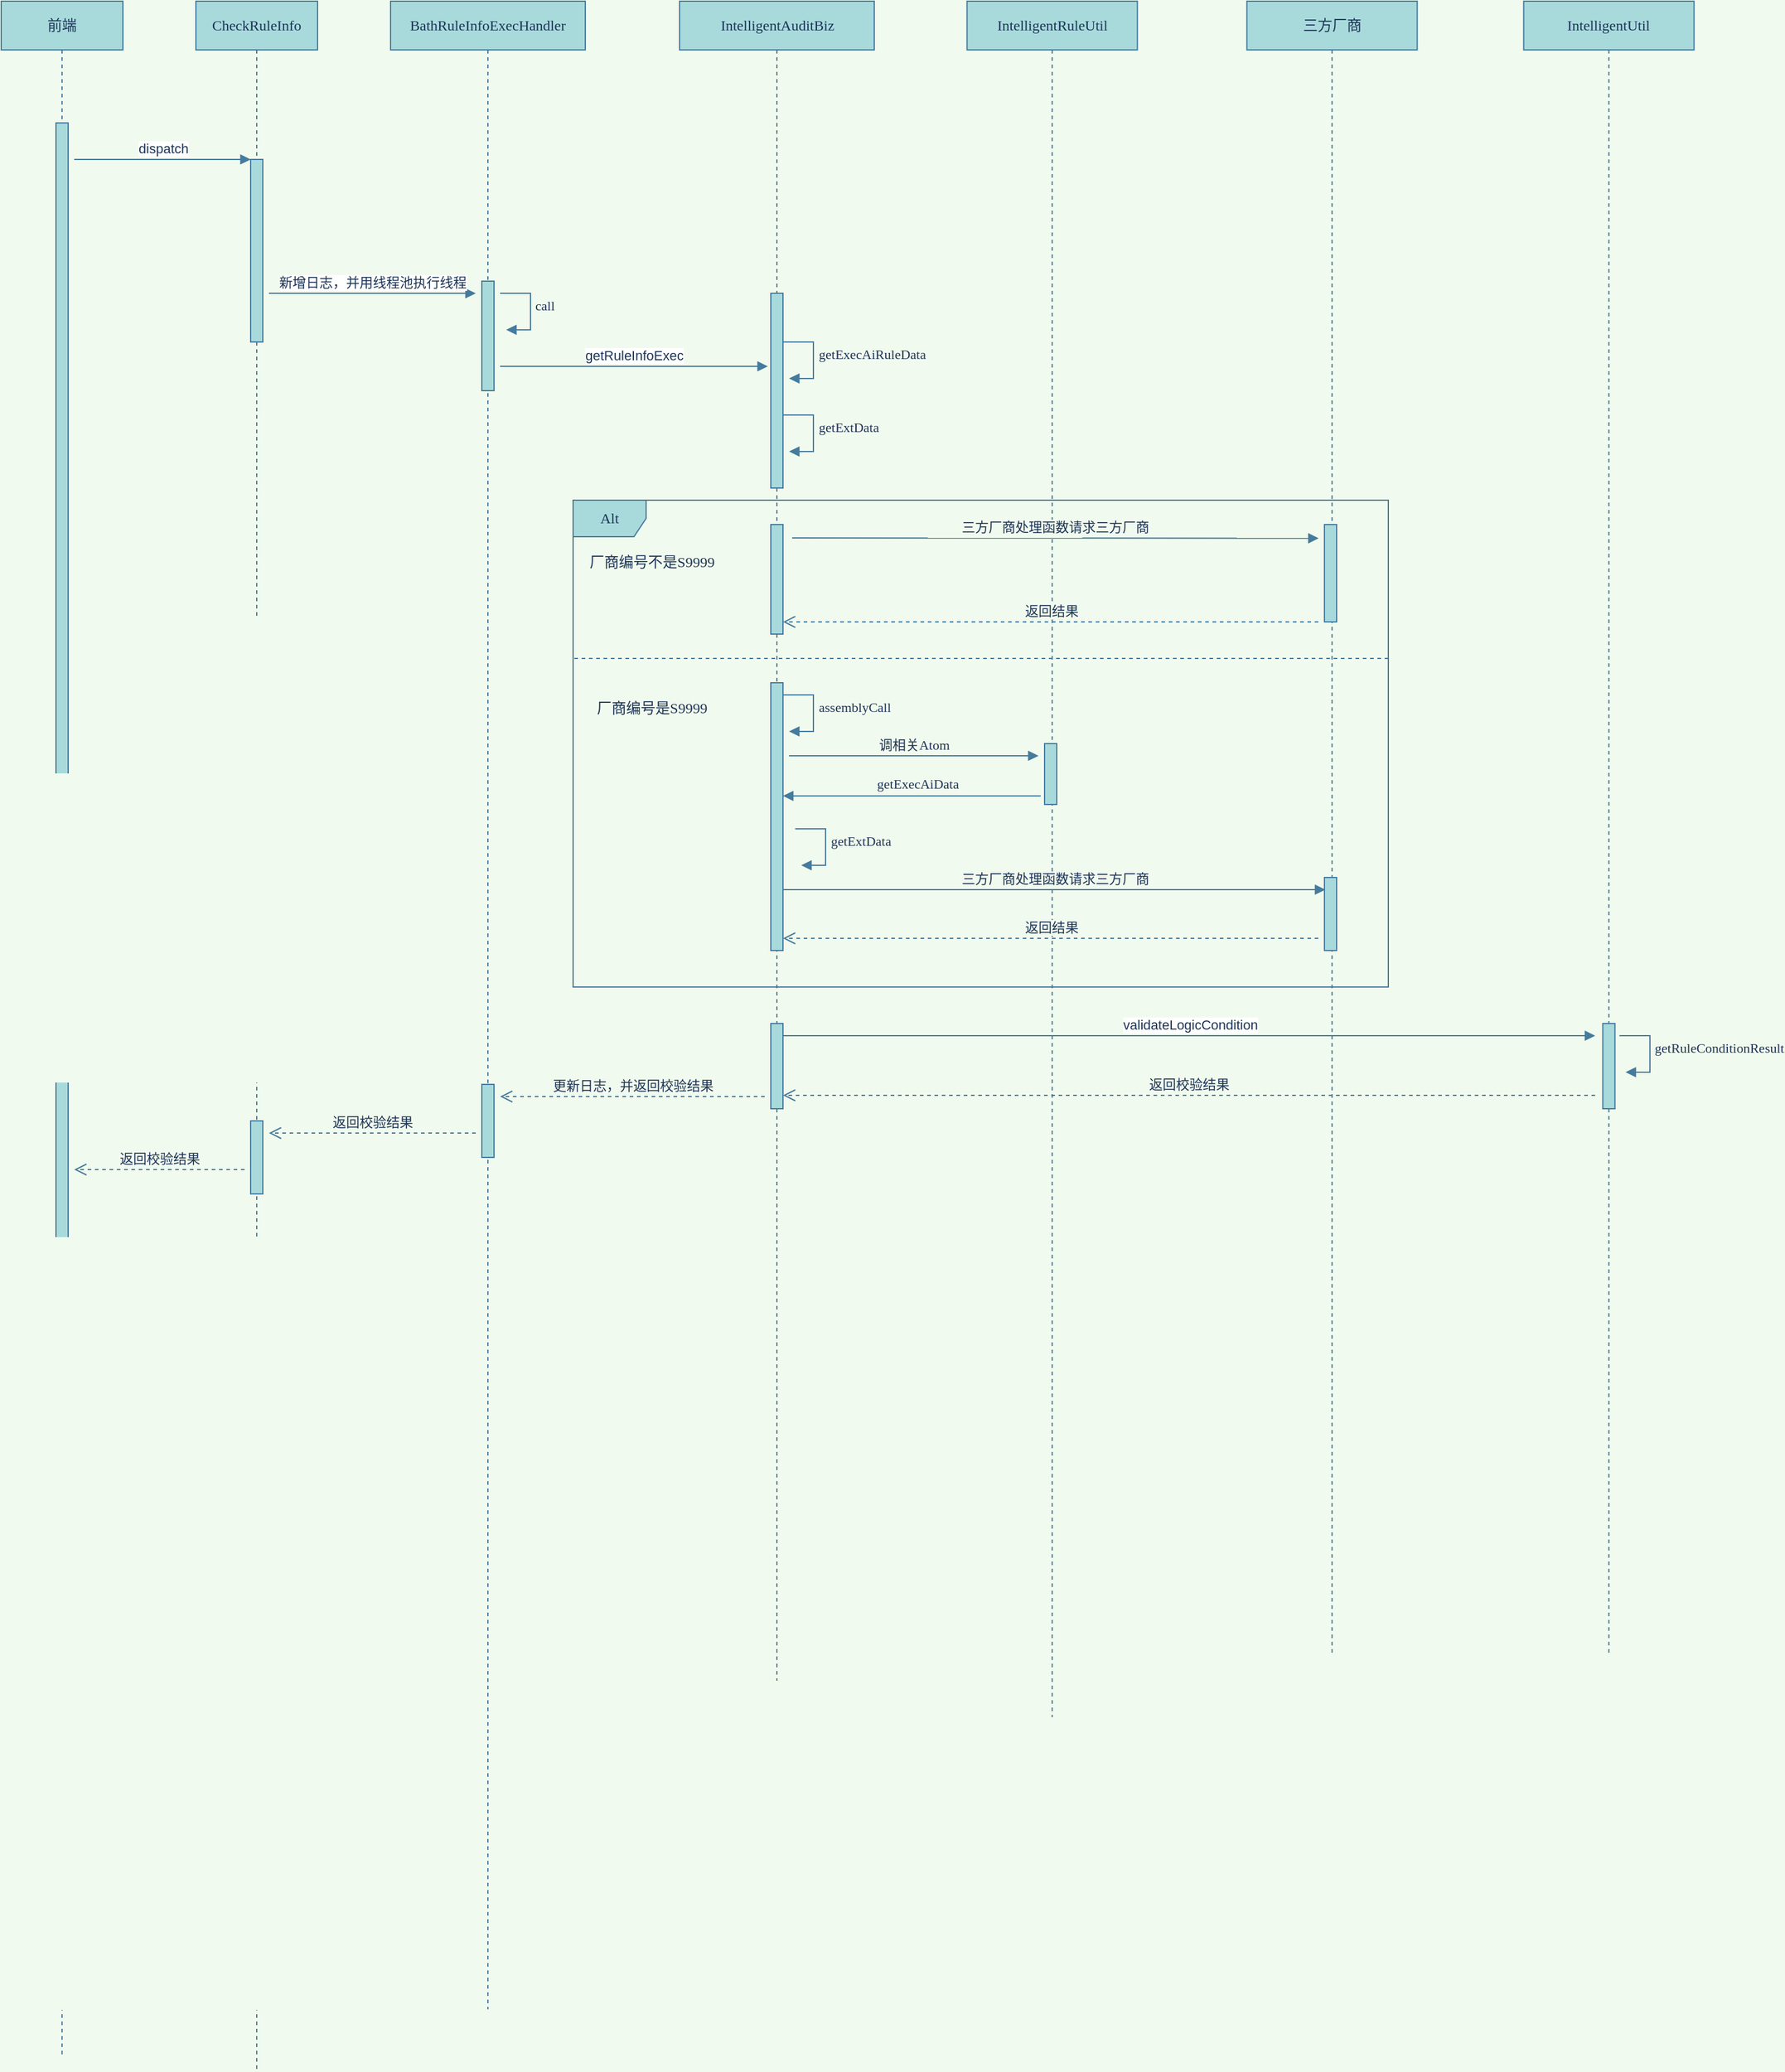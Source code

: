 <mxfile version="14.1.1" type="github">
  <diagram id="t4xkqEcTOITqZWV_rccT" name="第 1 页">
    <mxGraphModel dx="1052" dy="554" grid="1" gridSize="10" guides="1" tooltips="1" connect="1" arrows="1" fold="1" page="1" pageScale="1" pageWidth="850" pageHeight="1100" background="#F1FAEE" math="0" shadow="0">
      <root>
        <mxCell id="0" />
        <mxCell id="1" parent="0" />
        <mxCell id="bRRYWImQzeHe5KaCK1TS-38" value="IntelligentRuleUtil" style="shape=umlLifeline;perimeter=lifelinePerimeter;whiteSpace=wrap;html=1;container=1;collapsible=0;recursiveResize=0;outlineConnect=0;strokeColor=#457B9D;fillColor=#A8DADC;fontFamily=Comic Sans MS;fontColor=#1D3557;" vertex="1" parent="1">
          <mxGeometry x="873.75" y="80" width="140" height="1410" as="geometry" />
        </mxCell>
        <mxCell id="bRRYWImQzeHe5KaCK1TS-39" value="IntelligentUtil" style="shape=umlLifeline;perimeter=lifelinePerimeter;whiteSpace=wrap;html=1;container=1;collapsible=0;recursiveResize=0;outlineConnect=0;strokeColor=#457B9D;fillColor=#A8DADC;fontFamily=Comic Sans MS;fontColor=#1D3557;" vertex="1" parent="1">
          <mxGeometry x="1331.25" y="80" width="140" height="1360" as="geometry" />
        </mxCell>
        <mxCell id="bRRYWImQzeHe5KaCK1TS-40" value="" style="html=1;points=[];perimeter=orthogonalPerimeter;rounded=0;sketch=0;strokeColor=#457B9D;fillColor=#A8DADC;fontColor=#1D3557;" vertex="1" parent="bRRYWImQzeHe5KaCK1TS-39">
          <mxGeometry x="65" y="840" width="10" height="70" as="geometry" />
        </mxCell>
        <mxCell id="bRRYWImQzeHe5KaCK1TS-37" value="三方厂商" style="shape=umlLifeline;perimeter=lifelinePerimeter;whiteSpace=wrap;html=1;container=1;collapsible=0;recursiveResize=0;outlineConnect=0;strokeColor=#457B9D;fillColor=#A8DADC;fontFamily=Comic Sans MS;fontColor=#1D3557;" vertex="1" parent="1">
          <mxGeometry x="1103.75" y="80" width="140" height="1360" as="geometry" />
        </mxCell>
        <mxCell id="bRRYWImQzeHe5KaCK1TS-1" value="前端" style="shape=umlLifeline;perimeter=lifelinePerimeter;whiteSpace=wrap;html=1;container=1;collapsible=0;recursiveResize=0;outlineConnect=0;rounded=0;strokeColor=#457B9D;fillColor=#A8DADC;fontColor=#1D3557;fontFamily=Comic Sans MS;" vertex="1" parent="1">
          <mxGeometry x="80" y="80" width="100" height="1690" as="geometry" />
        </mxCell>
        <mxCell id="bRRYWImQzeHe5KaCK1TS-2" value="CheckRuleInfo" style="shape=umlLifeline;perimeter=lifelinePerimeter;whiteSpace=wrap;html=1;container=1;collapsible=0;recursiveResize=0;outlineConnect=0;rounded=0;strokeColor=#457B9D;fillColor=#A8DADC;fontColor=#1D3557;fontFamily=Comic Sans MS;" vertex="1" parent="1">
          <mxGeometry x="240" y="80" width="100" height="1700" as="geometry" />
        </mxCell>
        <mxCell id="bRRYWImQzeHe5KaCK1TS-4" value="" style="html=1;points=[];perimeter=orthogonalPerimeter;rounded=0;sketch=0;strokeColor=#457B9D;fillColor=#A8DADC;fontColor=#1D3557;" vertex="1" parent="bRRYWImQzeHe5KaCK1TS-2">
          <mxGeometry x="45" y="130" width="10" height="150" as="geometry" />
        </mxCell>
        <mxCell id="bRRYWImQzeHe5KaCK1TS-49" value="" style="html=1;points=[];perimeter=orthogonalPerimeter;rounded=0;sketch=0;strokeColor=#457B9D;fillColor=#A8DADC;fontColor=#1D3557;" vertex="1" parent="bRRYWImQzeHe5KaCK1TS-2">
          <mxGeometry x="45" y="920" width="10" height="60" as="geometry" />
        </mxCell>
        <mxCell id="bRRYWImQzeHe5KaCK1TS-5" value="dispatch" style="html=1;verticalAlign=bottom;endArrow=block;entryX=0;entryY=0;strokeColor=#457B9D;fillColor=#A8DADC;fontColor=#1D3557;" edge="1" target="bRRYWImQzeHe5KaCK1TS-4" parent="1">
          <mxGeometry relative="1" as="geometry">
            <mxPoint x="140" y="210" as="sourcePoint" />
          </mxGeometry>
        </mxCell>
        <mxCell id="bRRYWImQzeHe5KaCK1TS-3" value="" style="html=1;points=[];perimeter=orthogonalPerimeter;rounded=0;strokeColor=#457B9D;fillColor=#A8DADC;fontFamily=Comic Sans MS;fontColor=#1D3557;" vertex="1" parent="1">
          <mxGeometry x="125" y="180" width="10" height="940" as="geometry" />
        </mxCell>
        <mxCell id="bRRYWImQzeHe5KaCK1TS-8" value="BathRuleInfoExecHandler" style="shape=umlLifeline;perimeter=lifelinePerimeter;whiteSpace=wrap;html=1;container=1;collapsible=0;recursiveResize=0;outlineConnect=0;rounded=0;strokeColor=#457B9D;fillColor=#A8DADC;fontColor=#1D3557;fontFamily=Comic Sans MS;" vertex="1" parent="1">
          <mxGeometry x="400" y="80" width="160" height="1650" as="geometry" />
        </mxCell>
        <mxCell id="bRRYWImQzeHe5KaCK1TS-9" value="" style="html=1;points=[];perimeter=orthogonalPerimeter;rounded=0;sketch=0;strokeColor=#457B9D;fillColor=#A8DADC;fontColor=#1D3557;" vertex="1" parent="bRRYWImQzeHe5KaCK1TS-8">
          <mxGeometry x="75" y="230" width="10" height="90" as="geometry" />
        </mxCell>
        <mxCell id="bRRYWImQzeHe5KaCK1TS-47" value="" style="html=1;points=[];perimeter=orthogonalPerimeter;rounded=0;sketch=0;strokeColor=#457B9D;fillColor=#A8DADC;fontColor=#1D3557;" vertex="1" parent="bRRYWImQzeHe5KaCK1TS-8">
          <mxGeometry x="75" y="890" width="10" height="60" as="geometry" />
        </mxCell>
        <mxCell id="bRRYWImQzeHe5KaCK1TS-48" value="更新日志，并返回校验结果" style="html=1;verticalAlign=bottom;endArrow=open;dashed=1;endSize=8;strokeColor=#457B9D;fillColor=#A8DADC;fontColor=#1D3557;labelBackgroundColor=#F1FAEE;" edge="1" parent="bRRYWImQzeHe5KaCK1TS-8">
          <mxGeometry relative="1" as="geometry">
            <mxPoint x="307.5" y="900.0" as="sourcePoint" />
            <mxPoint x="90" y="900" as="targetPoint" />
          </mxGeometry>
        </mxCell>
        <mxCell id="bRRYWImQzeHe5KaCK1TS-10" value="IntelligentAuditBiz" style="shape=umlLifeline;perimeter=lifelinePerimeter;whiteSpace=wrap;html=1;container=1;collapsible=0;recursiveResize=0;outlineConnect=0;rounded=0;strokeColor=#457B9D;fillColor=#A8DADC;fontColor=#1D3557;fontFamily=Comic Sans MS;" vertex="1" parent="1">
          <mxGeometry x="637.5" y="80" width="160" height="1380" as="geometry" />
        </mxCell>
        <mxCell id="bRRYWImQzeHe5KaCK1TS-46" value="" style="html=1;points=[];perimeter=orthogonalPerimeter;rounded=0;sketch=0;strokeColor=#457B9D;fillColor=#A8DADC;fontColor=#1D3557;" vertex="1" parent="bRRYWImQzeHe5KaCK1TS-10">
          <mxGeometry x="75" y="840" width="10" height="70" as="geometry" />
        </mxCell>
        <mxCell id="bRRYWImQzeHe5KaCK1TS-12" value="Alt" style="shape=umlFrame;whiteSpace=wrap;rounded=0;sketch=0;strokeColor=#457B9D;fillColor=#A8DADC;fontFamily=Comic Sans MS;fontColor=#1D3557;fontStyle=0;html=1;" vertex="1" parent="1">
          <mxGeometry x="550" y="490" width="670" height="400" as="geometry" />
        </mxCell>
        <mxCell id="bRRYWImQzeHe5KaCK1TS-13" value="" style="html=1;points=[];perimeter=orthogonalPerimeter;rounded=0;sketch=0;strokeColor=#457B9D;fillColor=#A8DADC;fontColor=#1D3557;" vertex="1" parent="1">
          <mxGeometry x="712.5" y="320" width="10" height="160" as="geometry" />
        </mxCell>
        <mxCell id="bRRYWImQzeHe5KaCK1TS-14" value="返回校验结果" style="html=1;verticalAlign=bottom;endArrow=open;dashed=1;endSize=8;strokeColor=#457B9D;fillColor=#A8DADC;fontColor=#1D3557;labelBackgroundColor=#F1FAEE;" edge="1" parent="1">
          <mxGeometry relative="1" as="geometry">
            <mxPoint x="1390.0" y="979.0" as="sourcePoint" />
            <mxPoint x="722.5" y="979.0" as="targetPoint" />
          </mxGeometry>
        </mxCell>
        <mxCell id="bRRYWImQzeHe5KaCK1TS-15" value="三方厂商处理函数请求三方厂商" style="html=1;verticalAlign=bottom;endArrow=block;strokeColor=#457B9D;fillColor=#A8DADC;fontColor=#1D3557;fontFamily=Comic Sans MS;entryX=-0.48;entryY=0.141;entryDx=0;entryDy=0;entryPerimeter=0;labelBackgroundColor=#F1FAEE;" edge="1" parent="1" target="bRRYWImQzeHe5KaCK1TS-18">
          <mxGeometry relative="1" as="geometry">
            <mxPoint x="730" y="521" as="sourcePoint" />
            <mxPoint x="1152.5" y="520" as="targetPoint" />
          </mxGeometry>
        </mxCell>
        <mxCell id="bRRYWImQzeHe5KaCK1TS-16" value="" style="html=1;points=[];perimeter=orthogonalPerimeter;rounded=0;sketch=0;strokeColor=#457B9D;fillColor=#A8DADC;fontColor=#1D3557;" vertex="1" parent="1">
          <mxGeometry x="712.5" y="640" width="10" height="220" as="geometry" />
        </mxCell>
        <mxCell id="bRRYWImQzeHe5KaCK1TS-17" value="&lt;span style=&quot;text-align: center&quot;&gt;getExtData&lt;/span&gt;" style="edgeStyle=orthogonalEdgeStyle;html=1;align=left;spacingLeft=2;endArrow=block;rounded=0;strokeColor=#457B9D;fillColor=#A8DADC;fontFamily=Comic Sans MS;fontColor=#1D3557;labelBackgroundColor=#F1FAEE;" edge="1" parent="1">
          <mxGeometry relative="1" as="geometry">
            <mxPoint x="727.5" y="420.01" as="sourcePoint" />
            <Array as="points">
              <mxPoint x="722.5" y="420.01" />
              <mxPoint x="747.5" y="420.01" />
              <mxPoint x="747.5" y="450.01" />
            </Array>
            <mxPoint x="727.5" y="450" as="targetPoint" />
          </mxGeometry>
        </mxCell>
        <mxCell id="bRRYWImQzeHe5KaCK1TS-18" value="" style="html=1;points=[];perimeter=orthogonalPerimeter;rounded=0;sketch=0;strokeColor=#457B9D;fillColor=#A8DADC;fontColor=#1D3557;" vertex="1" parent="1">
          <mxGeometry x="1167.5" y="510" width="10" height="80" as="geometry" />
        </mxCell>
        <mxCell id="bRRYWImQzeHe5KaCK1TS-19" value="" style="html=1;points=[];perimeter=orthogonalPerimeter;rounded=0;sketch=0;strokeColor=#457B9D;fillColor=#A8DADC;fontColor=#1D3557;" vertex="1" parent="1">
          <mxGeometry x="1167.5" y="800" width="10" height="60" as="geometry" />
        </mxCell>
        <mxCell id="bRRYWImQzeHe5KaCK1TS-20" value="" style="html=1;points=[];perimeter=orthogonalPerimeter;rounded=0;sketch=0;strokeColor=#457B9D;fillColor=#A8DADC;fontColor=#1D3557;" vertex="1" parent="1">
          <mxGeometry x="937.5" y="690" width="10" height="50" as="geometry" />
        </mxCell>
        <mxCell id="bRRYWImQzeHe5KaCK1TS-21" value="返回结果" style="html=1;verticalAlign=bottom;endArrow=open;dashed=1;endSize=8;strokeColor=#457B9D;fillColor=#A8DADC;fontColor=#1D3557;labelBackgroundColor=#F1FAEE;" edge="1" parent="1">
          <mxGeometry relative="1" as="geometry">
            <mxPoint x="1162.5" y="590" as="sourcePoint" />
            <mxPoint x="722.5" y="590" as="targetPoint" />
          </mxGeometry>
        </mxCell>
        <mxCell id="bRRYWImQzeHe5KaCK1TS-22" value="&lt;span style=&quot;text-align: center&quot;&gt;assemblyCall&lt;/span&gt;" style="edgeStyle=orthogonalEdgeStyle;html=1;align=left;spacingLeft=2;endArrow=block;rounded=0;strokeColor=#457B9D;fillColor=#A8DADC;fontFamily=Comic Sans MS;fontColor=#1D3557;labelBackgroundColor=#F1FAEE;" edge="1" parent="1">
          <mxGeometry relative="1" as="geometry">
            <mxPoint x="727.5" y="650.01" as="sourcePoint" />
            <Array as="points">
              <mxPoint x="722.5" y="650.01" />
              <mxPoint x="747.5" y="650.01" />
              <mxPoint x="747.5" y="680.01" />
            </Array>
            <mxPoint x="727.5" y="680" as="targetPoint" />
          </mxGeometry>
        </mxCell>
        <mxCell id="bRRYWImQzeHe5KaCK1TS-23" value="调相关Atom" style="verticalAlign=bottom;endArrow=block;strokeColor=#457B9D;fillColor=#A8DADC;fontColor=#1D3557;fontFamily=Comic Sans MS;html=1;labelBackgroundColor=#F1FAEE;" edge="1" parent="1">
          <mxGeometry width="80" relative="1" as="geometry">
            <mxPoint x="727.5" y="700" as="sourcePoint" />
            <mxPoint x="932.5" y="700" as="targetPoint" />
          </mxGeometry>
        </mxCell>
        <mxCell id="bRRYWImQzeHe5KaCK1TS-24" value="" style="endArrow=none;startArrow=block;endFill=0;startFill=1;html=1;strokeColor=#457B9D;fillColor=#A8DADC;fontFamily=Comic Sans MS;fontColor=#1D3557;entryX=-0.319;entryY=0.86;entryDx=0;entryDy=0;entryPerimeter=0;labelBackgroundColor=#F1FAEE;" edge="1" parent="1" target="bRRYWImQzeHe5KaCK1TS-20">
          <mxGeometry width="160" relative="1" as="geometry">
            <mxPoint x="722.5" y="733" as="sourcePoint" />
            <mxPoint x="882.5" y="790" as="targetPoint" />
          </mxGeometry>
        </mxCell>
        <mxCell id="bRRYWImQzeHe5KaCK1TS-25" value="getExecAiData" style="edgeLabel;html=1;align=center;verticalAlign=middle;resizable=0;points=[];fontFamily=Comic Sans MS;fontColor=#1D3557;labelBackgroundColor=#F1FAEE;" vertex="1" connectable="0" parent="bRRYWImQzeHe5KaCK1TS-24">
          <mxGeometry x="-0.192" y="-2" relative="1" as="geometry">
            <mxPoint x="24.29" y="-12.08" as="offset" />
          </mxGeometry>
        </mxCell>
        <mxCell id="bRRYWImQzeHe5KaCK1TS-26" value="&lt;span style=&quot;text-align: center&quot;&gt;getRuleConditionResult&lt;/span&gt;" style="edgeStyle=orthogonalEdgeStyle;html=1;align=left;spacingLeft=2;endArrow=block;rounded=0;strokeColor=#457B9D;fillColor=#A8DADC;fontFamily=Comic Sans MS;fontColor=#1D3557;labelBackgroundColor=#F1FAEE;" edge="1" parent="1">
          <mxGeometry relative="1" as="geometry">
            <mxPoint x="1415.0" y="930.01" as="sourcePoint" />
            <Array as="points">
              <mxPoint x="1410" y="930.01" />
              <mxPoint x="1435" y="930.01" />
              <mxPoint x="1435" y="960.01" />
            </Array>
            <mxPoint x="1415.0" y="960" as="targetPoint" />
          </mxGeometry>
        </mxCell>
        <mxCell id="bRRYWImQzeHe5KaCK1TS-27" value="三方厂商处理函数请求三方厂商" style="html=1;verticalAlign=bottom;endArrow=block;strokeColor=#457B9D;fillColor=#A8DADC;fontColor=#1D3557;fontFamily=Comic Sans MS;entryX=-0.48;entryY=0.141;entryDx=0;entryDy=0;entryPerimeter=0;labelBackgroundColor=#F1FAEE;" edge="1" parent="1">
          <mxGeometry relative="1" as="geometry">
            <mxPoint x="722.5" y="810" as="sourcePoint" />
            <mxPoint x="1168.2" y="810" as="targetPoint" />
          </mxGeometry>
        </mxCell>
        <mxCell id="bRRYWImQzeHe5KaCK1TS-28" value="返回结果" style="html=1;verticalAlign=bottom;endArrow=open;dashed=1;endSize=8;strokeColor=#457B9D;fillColor=#A8DADC;fontColor=#1D3557;labelBackgroundColor=#F1FAEE;" edge="1" parent="1">
          <mxGeometry relative="1" as="geometry">
            <mxPoint x="1162.5" y="850" as="sourcePoint" />
            <mxPoint x="722.5" y="850" as="targetPoint" />
          </mxGeometry>
        </mxCell>
        <mxCell id="bRRYWImQzeHe5KaCK1TS-29" value="&lt;span style=&quot;text-align: center&quot;&gt;getExecAiRuleData&lt;/span&gt;" style="edgeStyle=orthogonalEdgeStyle;html=1;align=left;spacingLeft=2;endArrow=block;rounded=0;strokeColor=#457B9D;fillColor=#A8DADC;fontFamily=Comic Sans MS;fontColor=#1D3557;labelBackgroundColor=#F1FAEE;" edge="1" parent="1">
          <mxGeometry relative="1" as="geometry">
            <mxPoint x="727.5" y="360.01" as="sourcePoint" />
            <Array as="points">
              <mxPoint x="722.5" y="360.01" />
              <mxPoint x="747.5" y="360.01" />
              <mxPoint x="747.5" y="390.01" />
            </Array>
            <mxPoint x="727.5" y="390" as="targetPoint" />
          </mxGeometry>
        </mxCell>
        <mxCell id="bRRYWImQzeHe5KaCK1TS-30" value="" style="endArrow=none;html=1;strokeColor=#457B9D;fillColor=#A8DADC;fontFamily=Comic Sans MS;fontColor=#1D3557;dashed=1;labelBackgroundColor=#F1FAEE;" edge="1" parent="1">
          <mxGeometry width="50" height="50" relative="1" as="geometry">
            <mxPoint x="1220" y="620" as="sourcePoint" />
            <mxPoint x="551" y="620" as="targetPoint" />
          </mxGeometry>
        </mxCell>
        <mxCell id="bRRYWImQzeHe5KaCK1TS-31" value="厂商编号不是S9999" style="text;resizable=0;autosize=1;align=center;verticalAlign=middle;points=[];fillColor=none;strokeColor=none;rounded=0;sketch=0;fontFamily=Comic Sans MS;fontColor=#1D3557;" vertex="1" parent="1">
          <mxGeometry x="550" y="530" width="130" height="20" as="geometry" />
        </mxCell>
        <mxCell id="bRRYWImQzeHe5KaCK1TS-32" value="厂商编号是S9999" style="text;resizable=0;autosize=1;align=center;verticalAlign=middle;points=[];fillColor=none;strokeColor=none;rounded=0;sketch=0;fontFamily=Comic Sans MS;fontColor=#1D3557;" vertex="1" parent="1">
          <mxGeometry x="560" y="650" width="110" height="20" as="geometry" />
        </mxCell>
        <mxCell id="bRRYWImQzeHe5KaCK1TS-33" value="" style="html=1;points=[];perimeter=orthogonalPerimeter;rounded=0;sketch=0;strokeColor=#457B9D;fillColor=#A8DADC;fontColor=#1D3557;" vertex="1" parent="1">
          <mxGeometry x="712.5" y="510" width="10" height="90" as="geometry" />
        </mxCell>
        <mxCell id="bRRYWImQzeHe5KaCK1TS-34" value="validateLogicCondition" style="html=1;verticalAlign=bottom;endArrow=block;strokeColor=#457B9D;fillColor=#A8DADC;fontColor=#1D3557;" edge="1" parent="1">
          <mxGeometry width="80" relative="1" as="geometry">
            <mxPoint x="722.5" y="930" as="sourcePoint" />
            <mxPoint x="1390.0" y="930" as="targetPoint" />
          </mxGeometry>
        </mxCell>
        <mxCell id="bRRYWImQzeHe5KaCK1TS-35" value="&lt;span style=&quot;text-align: center&quot;&gt;getExtData&lt;/span&gt;" style="edgeStyle=orthogonalEdgeStyle;html=1;align=left;spacingLeft=2;endArrow=block;rounded=0;strokeColor=#457B9D;fillColor=#A8DADC;fontFamily=Comic Sans MS;fontColor=#1D3557;labelBackgroundColor=#F1FAEE;" edge="1" parent="1">
          <mxGeometry relative="1" as="geometry">
            <mxPoint x="737.5" y="760.01" as="sourcePoint" />
            <Array as="points">
              <mxPoint x="732.5" y="760.01" />
              <mxPoint x="757.5" y="760.01" />
              <mxPoint x="757.5" y="790.01" />
            </Array>
            <mxPoint x="737.5" y="790" as="targetPoint" />
          </mxGeometry>
        </mxCell>
        <mxCell id="bRRYWImQzeHe5KaCK1TS-41" value="新增日志，并用线程池执行线程" style="html=1;verticalAlign=bottom;endArrow=block;strokeColor=#457B9D;fillColor=#A8DADC;fontColor=#1D3557;" edge="1" parent="1">
          <mxGeometry width="80" relative="1" as="geometry">
            <mxPoint x="300" y="320" as="sourcePoint" />
            <mxPoint x="470" y="320" as="targetPoint" />
          </mxGeometry>
        </mxCell>
        <mxCell id="bRRYWImQzeHe5KaCK1TS-42" value="&lt;span style=&quot;text-align: center&quot;&gt;call&lt;/span&gt;" style="edgeStyle=orthogonalEdgeStyle;html=1;align=left;spacingLeft=2;endArrow=block;rounded=0;strokeColor=#457B9D;fillColor=#A8DADC;fontFamily=Comic Sans MS;fontColor=#1D3557;labelBackgroundColor=#F1FAEE;" edge="1" parent="1">
          <mxGeometry relative="1" as="geometry">
            <mxPoint x="495.02" y="320.01" as="sourcePoint" />
            <Array as="points">
              <mxPoint x="490.02" y="320.01" />
              <mxPoint x="515.02" y="320.01" />
              <mxPoint x="515.02" y="350.01" />
            </Array>
            <mxPoint x="495.02" y="350.0" as="targetPoint" />
          </mxGeometry>
        </mxCell>
        <mxCell id="bRRYWImQzeHe5KaCK1TS-45" value="getRuleInfoExec" style="html=1;verticalAlign=bottom;endArrow=block;strokeColor=#457B9D;fillColor=#A8DADC;fontColor=#1D3557;" edge="1" parent="1">
          <mxGeometry width="80" relative="1" as="geometry">
            <mxPoint x="490" y="380" as="sourcePoint" />
            <mxPoint x="710" y="380" as="targetPoint" />
          </mxGeometry>
        </mxCell>
        <mxCell id="bRRYWImQzeHe5KaCK1TS-51" value="返回校验结果" style="html=1;verticalAlign=bottom;endArrow=open;dashed=1;endSize=8;strokeColor=#457B9D;fillColor=#A8DADC;fontColor=#1D3557;labelBackgroundColor=#F1FAEE;" edge="1" parent="1">
          <mxGeometry relative="1" as="geometry">
            <mxPoint x="470" y="1010" as="sourcePoint" />
            <mxPoint x="300" y="1010" as="targetPoint" />
          </mxGeometry>
        </mxCell>
        <mxCell id="bRRYWImQzeHe5KaCK1TS-53" value="返回校验结果" style="html=1;verticalAlign=bottom;endArrow=open;dashed=1;endSize=8;strokeColor=#457B9D;fillColor=#A8DADC;fontColor=#1D3557;labelBackgroundColor=#F1FAEE;" edge="1" parent="1">
          <mxGeometry relative="1" as="geometry">
            <mxPoint x="280" y="1040" as="sourcePoint" />
            <mxPoint x="140" y="1040" as="targetPoint" />
          </mxGeometry>
        </mxCell>
      </root>
    </mxGraphModel>
  </diagram>
</mxfile>
